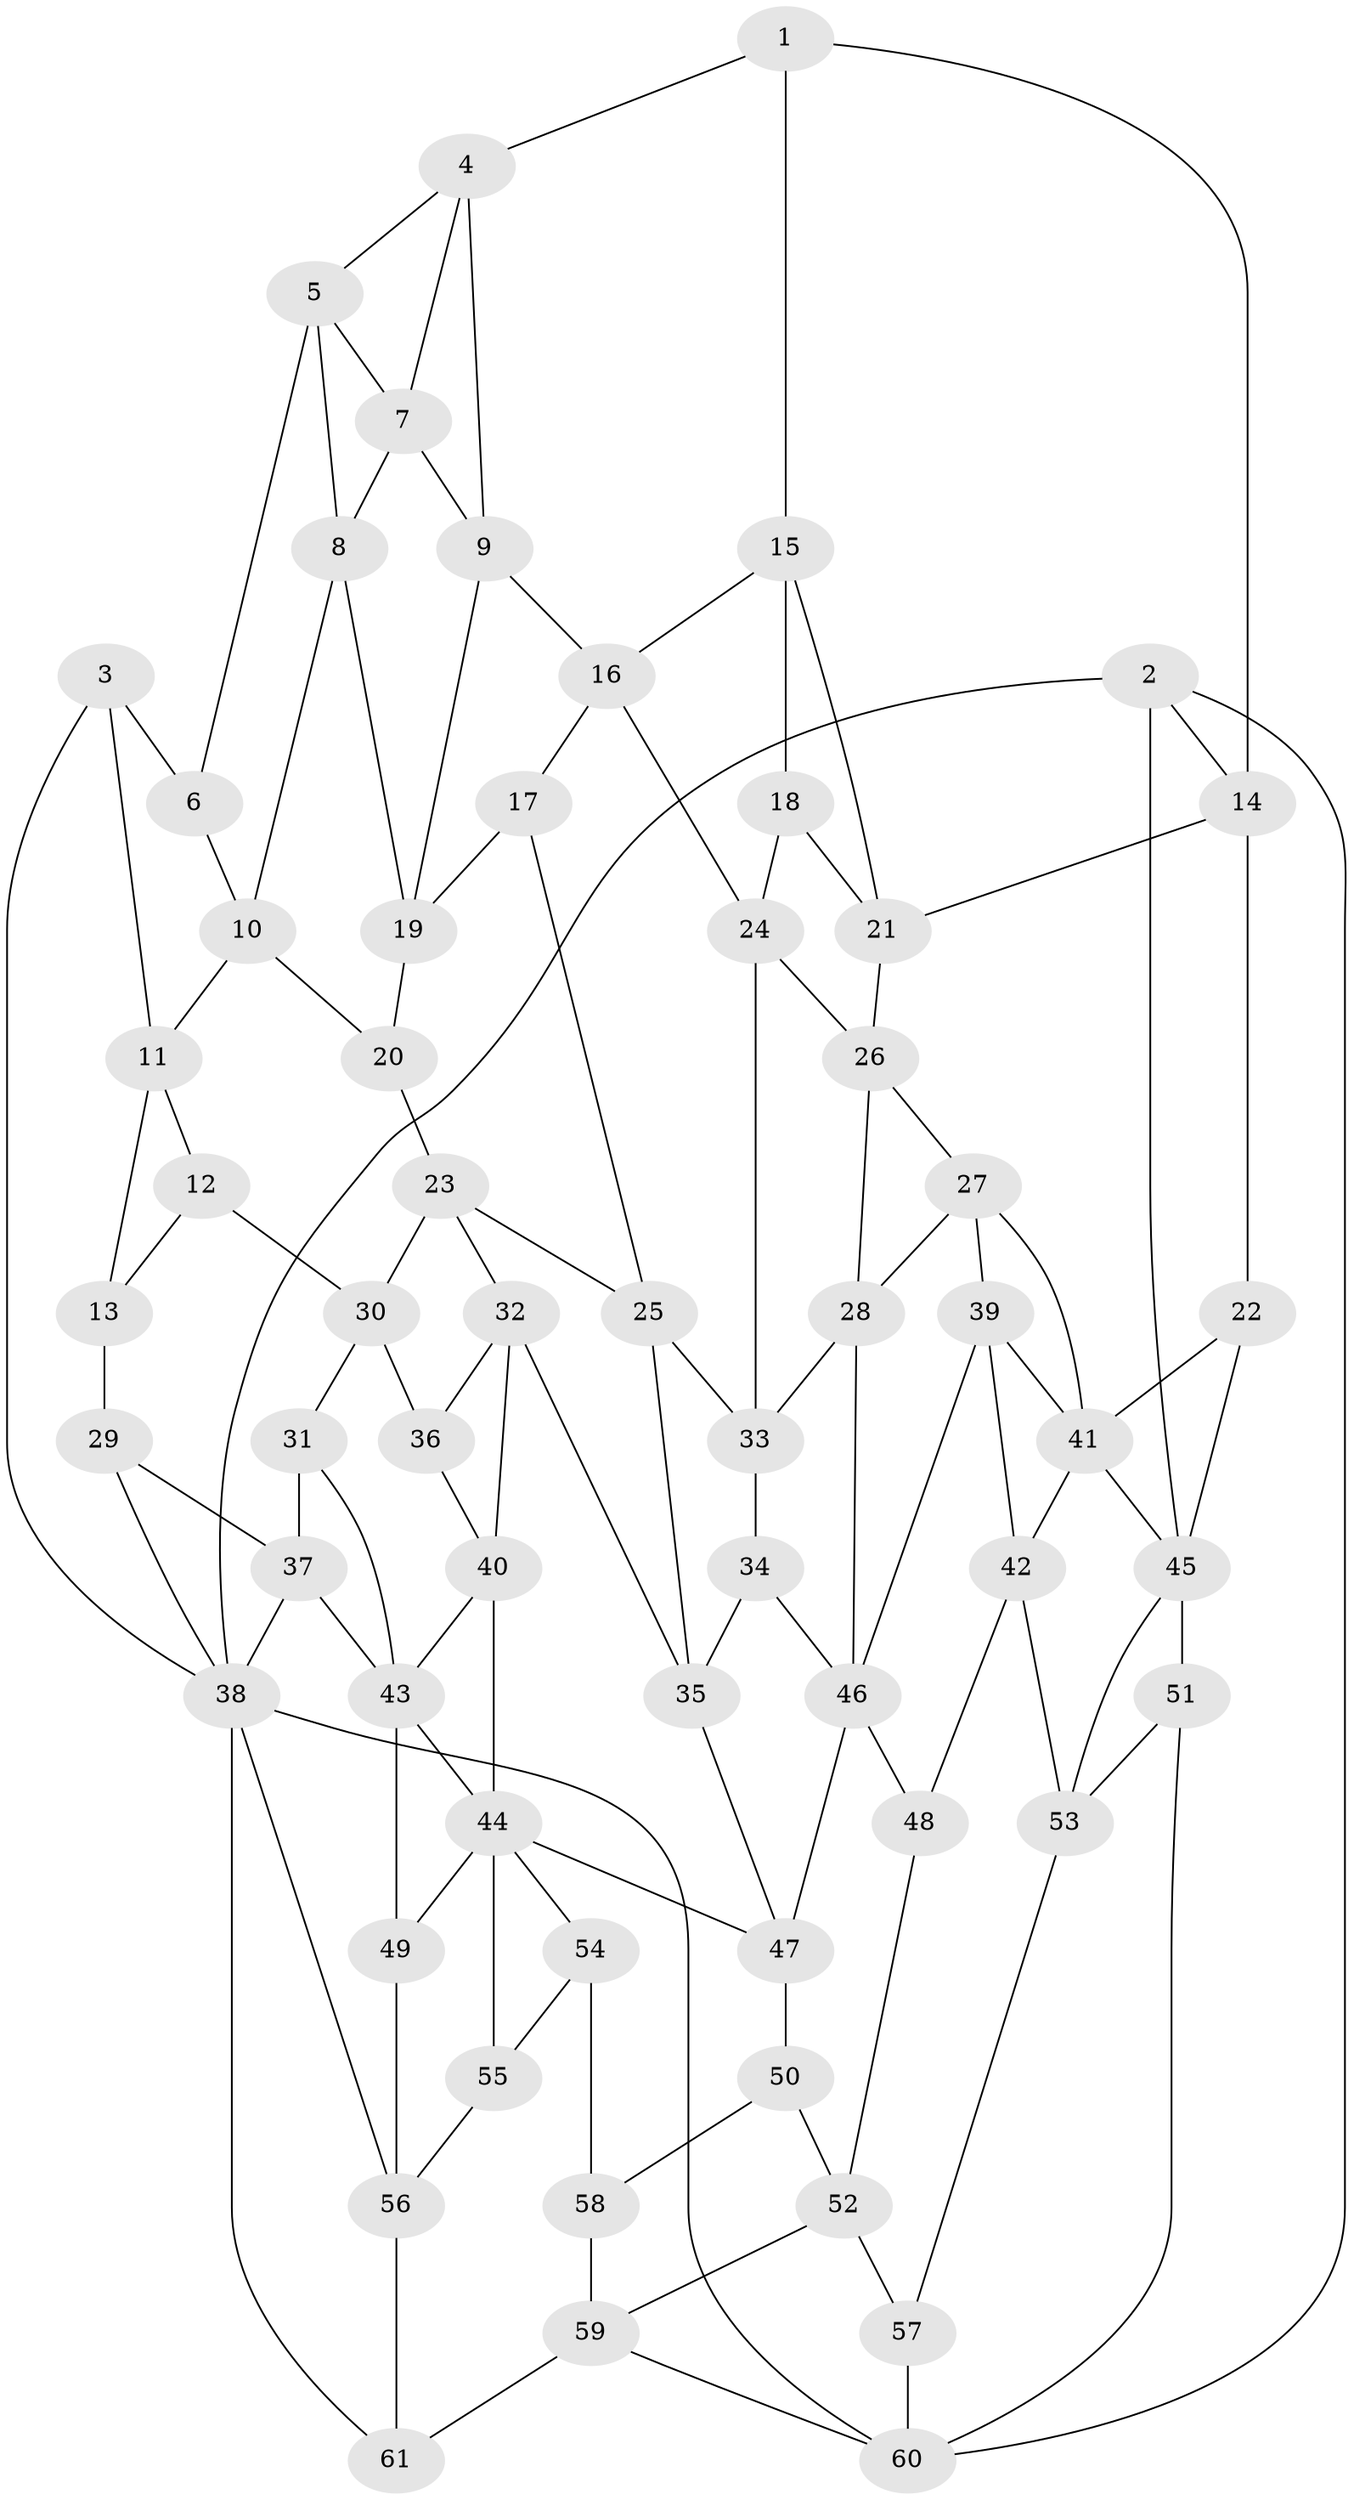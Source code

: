 // original degree distribution, {3: 0.016129032258064516, 5: 0.5483870967741935, 6: 0.20967741935483872, 4: 0.22580645161290322}
// Generated by graph-tools (version 1.1) at 2025/27/03/09/25 03:27:13]
// undirected, 61 vertices, 116 edges
graph export_dot {
graph [start="1"]
  node [color=gray90,style=filled];
  1;
  2;
  3;
  4;
  5;
  6;
  7;
  8;
  9;
  10;
  11;
  12;
  13;
  14;
  15;
  16;
  17;
  18;
  19;
  20;
  21;
  22;
  23;
  24;
  25;
  26;
  27;
  28;
  29;
  30;
  31;
  32;
  33;
  34;
  35;
  36;
  37;
  38;
  39;
  40;
  41;
  42;
  43;
  44;
  45;
  46;
  47;
  48;
  49;
  50;
  51;
  52;
  53;
  54;
  55;
  56;
  57;
  58;
  59;
  60;
  61;
  1 -- 4 [weight=1.0];
  1 -- 14 [weight=1.0];
  1 -- 15 [weight=1.0];
  2 -- 14 [weight=1.0];
  2 -- 38 [weight=1.0];
  2 -- 45 [weight=1.0];
  2 -- 60 [weight=1.0];
  3 -- 6 [weight=2.0];
  3 -- 11 [weight=1.0];
  3 -- 38 [weight=1.0];
  4 -- 5 [weight=1.0];
  4 -- 7 [weight=1.0];
  4 -- 9 [weight=1.0];
  5 -- 6 [weight=1.0];
  5 -- 7 [weight=1.0];
  5 -- 8 [weight=1.0];
  6 -- 10 [weight=1.0];
  7 -- 8 [weight=1.0];
  7 -- 9 [weight=1.0];
  8 -- 10 [weight=1.0];
  8 -- 19 [weight=1.0];
  9 -- 16 [weight=1.0];
  9 -- 19 [weight=1.0];
  10 -- 11 [weight=1.0];
  10 -- 20 [weight=1.0];
  11 -- 12 [weight=1.0];
  11 -- 13 [weight=1.0];
  12 -- 13 [weight=1.0];
  12 -- 30 [weight=1.0];
  13 -- 29 [weight=2.0];
  14 -- 21 [weight=1.0];
  14 -- 22 [weight=1.0];
  15 -- 16 [weight=1.0];
  15 -- 18 [weight=1.0];
  15 -- 21 [weight=1.0];
  16 -- 17 [weight=1.0];
  16 -- 24 [weight=1.0];
  17 -- 19 [weight=1.0];
  17 -- 25 [weight=1.0];
  18 -- 21 [weight=1.0];
  18 -- 24 [weight=1.0];
  19 -- 20 [weight=1.0];
  20 -- 23 [weight=1.0];
  21 -- 26 [weight=1.0];
  22 -- 41 [weight=2.0];
  22 -- 45 [weight=1.0];
  23 -- 25 [weight=1.0];
  23 -- 30 [weight=1.0];
  23 -- 32 [weight=1.0];
  24 -- 26 [weight=1.0];
  24 -- 33 [weight=1.0];
  25 -- 33 [weight=1.0];
  25 -- 35 [weight=1.0];
  26 -- 27 [weight=1.0];
  26 -- 28 [weight=1.0];
  27 -- 28 [weight=1.0];
  27 -- 39 [weight=1.0];
  27 -- 41 [weight=1.0];
  28 -- 33 [weight=1.0];
  28 -- 46 [weight=1.0];
  29 -- 37 [weight=1.0];
  29 -- 38 [weight=1.0];
  30 -- 31 [weight=1.0];
  30 -- 36 [weight=1.0];
  31 -- 37 [weight=1.0];
  31 -- 43 [weight=1.0];
  32 -- 35 [weight=1.0];
  32 -- 36 [weight=1.0];
  32 -- 40 [weight=1.0];
  33 -- 34 [weight=1.0];
  34 -- 35 [weight=1.0];
  34 -- 46 [weight=1.0];
  35 -- 47 [weight=1.0];
  36 -- 40 [weight=2.0];
  37 -- 38 [weight=1.0];
  37 -- 43 [weight=1.0];
  38 -- 56 [weight=1.0];
  38 -- 60 [weight=1.0];
  38 -- 61 [weight=1.0];
  39 -- 41 [weight=1.0];
  39 -- 42 [weight=2.0];
  39 -- 46 [weight=1.0];
  40 -- 43 [weight=2.0];
  40 -- 44 [weight=1.0];
  41 -- 42 [weight=1.0];
  41 -- 45 [weight=1.0];
  42 -- 48 [weight=1.0];
  42 -- 53 [weight=1.0];
  43 -- 44 [weight=1.0];
  43 -- 49 [weight=1.0];
  44 -- 47 [weight=1.0];
  44 -- 49 [weight=1.0];
  44 -- 54 [weight=1.0];
  44 -- 55 [weight=1.0];
  45 -- 51 [weight=1.0];
  45 -- 53 [weight=1.0];
  46 -- 47 [weight=1.0];
  46 -- 48 [weight=2.0];
  47 -- 50 [weight=1.0];
  48 -- 52 [weight=1.0];
  49 -- 56 [weight=1.0];
  50 -- 52 [weight=1.0];
  50 -- 58 [weight=1.0];
  51 -- 53 [weight=1.0];
  51 -- 60 [weight=1.0];
  52 -- 57 [weight=1.0];
  52 -- 59 [weight=1.0];
  53 -- 57 [weight=1.0];
  54 -- 55 [weight=1.0];
  54 -- 58 [weight=2.0];
  55 -- 56 [weight=1.0];
  56 -- 61 [weight=1.0];
  57 -- 60 [weight=1.0];
  58 -- 59 [weight=1.0];
  59 -- 60 [weight=1.0];
  59 -- 61 [weight=1.0];
}
